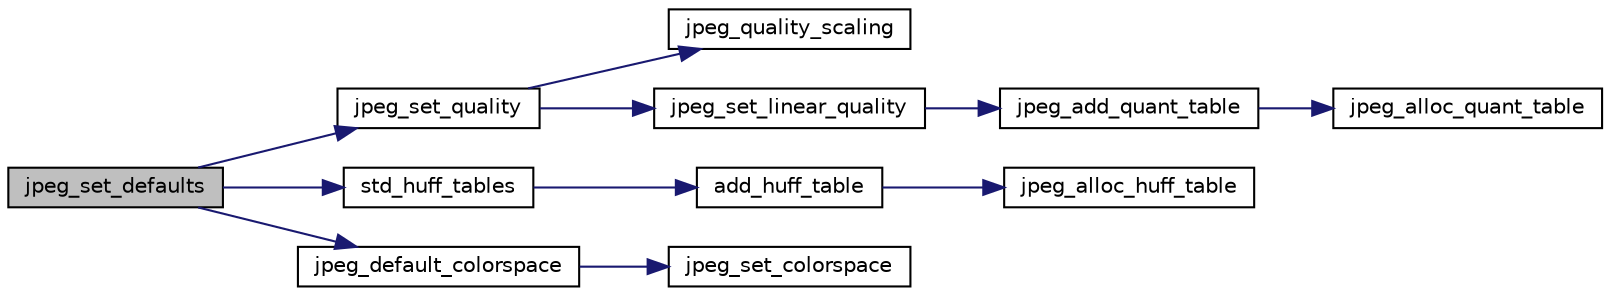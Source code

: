 digraph "jpeg_set_defaults"
{
 // LATEX_PDF_SIZE
  bgcolor="transparent";
  edge [fontname="Helvetica",fontsize="10",labelfontname="Helvetica",labelfontsize="10"];
  node [fontname="Helvetica",fontsize="10",shape=record];
  rankdir="LR";
  Node44 [label="jpeg_set_defaults",height=0.2,width=0.4,color="black", fillcolor="grey75", style="filled", fontcolor="black",tooltip=" "];
  Node44 -> Node45 [color="midnightblue",fontsize="10",style="solid",fontname="Helvetica"];
  Node45 [label="jpeg_set_quality",height=0.2,width=0.4,color="black",URL="$jcparam_8c.html#a77a21e7acdc00229714e68775d09bfb1",tooltip=" "];
  Node45 -> Node46 [color="midnightblue",fontsize="10",style="solid",fontname="Helvetica"];
  Node46 [label="jpeg_quality_scaling",height=0.2,width=0.4,color="black",URL="$jcparam_8c.html#af4022f54378767ff25cf1d0b8b223e7f",tooltip=" "];
  Node45 -> Node47 [color="midnightblue",fontsize="10",style="solid",fontname="Helvetica"];
  Node47 [label="jpeg_set_linear_quality",height=0.2,width=0.4,color="black",URL="$jcparam_8c.html#a945ae94fe1f7032441d4570ced55e650",tooltip=" "];
  Node47 -> Node48 [color="midnightblue",fontsize="10",style="solid",fontname="Helvetica"];
  Node48 [label="jpeg_add_quant_table",height=0.2,width=0.4,color="black",URL="$jcparam_8c.html#aad5045d2ab79cb4bddd666477e36131c",tooltip=" "];
  Node48 -> Node49 [color="midnightblue",fontsize="10",style="solid",fontname="Helvetica"];
  Node49 [label="jpeg_alloc_quant_table",height=0.2,width=0.4,color="black",URL="$jcomapi_8c.html#a35ec363fdb52d55181a8d786944b5cb4",tooltip=" "];
  Node44 -> Node50 [color="midnightblue",fontsize="10",style="solid",fontname="Helvetica"];
  Node50 [label="std_huff_tables",height=0.2,width=0.4,color="black",URL="$jcparam_8c.html#a698fdce236b3c1d1ccebe784b3f316ec",tooltip=" "];
  Node50 -> Node51 [color="midnightblue",fontsize="10",style="solid",fontname="Helvetica"];
  Node51 [label="add_huff_table",height=0.2,width=0.4,color="black",URL="$jcparam_8c.html#a5f9c4415d3ef76fa8baa8d2fd64a8f4c",tooltip=" "];
  Node51 -> Node52 [color="midnightblue",fontsize="10",style="solid",fontname="Helvetica"];
  Node52 [label="jpeg_alloc_huff_table",height=0.2,width=0.4,color="black",URL="$jcomapi_8c.html#af6d023a98d48599258237efa5cc82abf",tooltip=" "];
  Node44 -> Node53 [color="midnightblue",fontsize="10",style="solid",fontname="Helvetica"];
  Node53 [label="jpeg_default_colorspace",height=0.2,width=0.4,color="black",URL="$jcparam_8c.html#acd3da03c6d9ba9c0d20a709973a3bc36",tooltip=" "];
  Node53 -> Node54 [color="midnightblue",fontsize="10",style="solid",fontname="Helvetica"];
  Node54 [label="jpeg_set_colorspace",height=0.2,width=0.4,color="black",URL="$jcparam_8c.html#a5a7c8a988ba663d649b6d5aa80eab20b",tooltip=" "];
}
